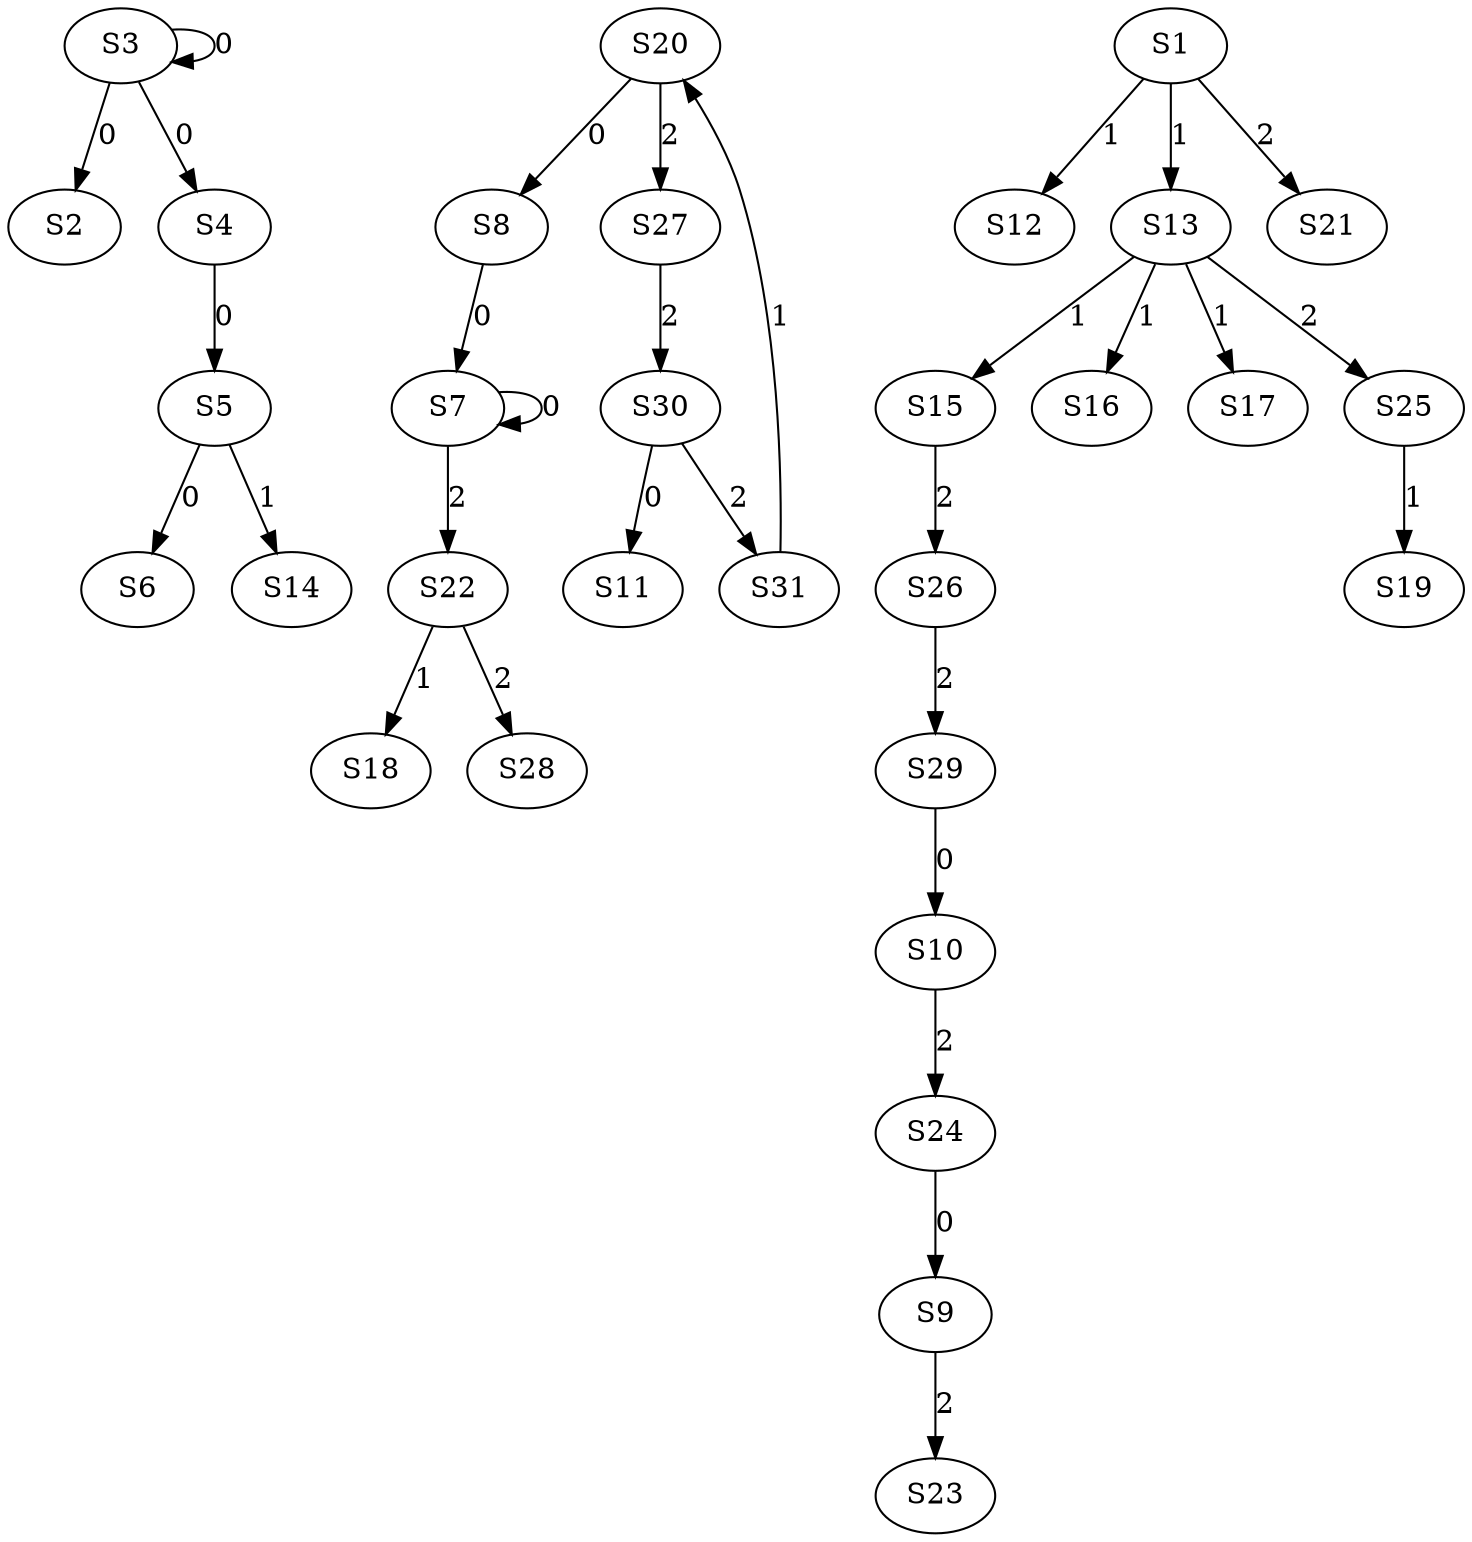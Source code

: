 strict digraph {
	S3 -> S2 [ label = 0 ];
	S3 -> S3 [ label = 0 ];
	S3 -> S4 [ label = 0 ];
	S4 -> S5 [ label = 0 ];
	S5 -> S6 [ label = 0 ];
	S8 -> S7 [ label = 0 ];
	S20 -> S8 [ label = 0 ];
	S24 -> S9 [ label = 0 ];
	S29 -> S10 [ label = 0 ];
	S30 -> S11 [ label = 0 ];
	S1 -> S12 [ label = 1 ];
	S1 -> S13 [ label = 1 ];
	S5 -> S14 [ label = 1 ];
	S13 -> S15 [ label = 1 ];
	S13 -> S16 [ label = 1 ];
	S13 -> S17 [ label = 1 ];
	S22 -> S18 [ label = 1 ];
	S25 -> S19 [ label = 1 ];
	S31 -> S20 [ label = 1 ];
	S1 -> S21 [ label = 2 ];
	S7 -> S22 [ label = 2 ];
	S9 -> S23 [ label = 2 ];
	S10 -> S24 [ label = 2 ];
	S13 -> S25 [ label = 2 ];
	S15 -> S26 [ label = 2 ];
	S20 -> S27 [ label = 2 ];
	S22 -> S28 [ label = 2 ];
	S26 -> S29 [ label = 2 ];
	S27 -> S30 [ label = 2 ];
	S30 -> S31 [ label = 2 ];
	S7 -> S7 [ label = 0 ];
}
